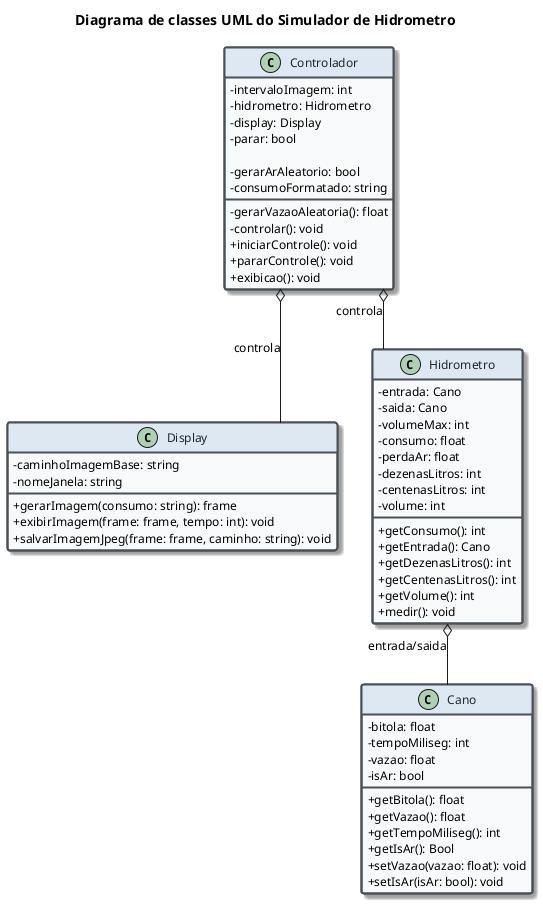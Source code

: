 @startuml

title Diagrama de classes UML do Simulador de Hidrometro

skinparam {
    ' Fonte utilizada no diagrama
    DefaultFontName "Segoe UI, Arial"
    DefaultFontSize 12
    
    ' Desativa a aparência de "desenho à mão"
    handwritten false
    
    ' Adiciona sombra aos elementos para dar profundidade
    shadowing true
    
    ' --- Configuração das Classes ---
    class {
        ' Cores
        BackgroundColor #F8F9FA
        BorderColor #495057
        BorderThickness 2

        FontName "Segoe UI, Arial"
        FontColor #212529
        FontSize 12

        HeaderBackgroundColor #DDE8F3
        HeaderFontColor #212529
        HeaderFontSize 14
        HeaderFontStyle bold
        
        ' Cantos arredondados
        RoundCorner 10
    }
    
    ' --- Configuração das Notas ---
    note {
        BackgroundColor #FFFFE0
        BorderColor #555555
    }
    
    ' --- Configuração dos Pacotes (Packages) ---
    package {
        BackgroundColor #F0F0F0
        BorderColor #AAAAAA
        BorderThickness 1
        FontStyle bold
    }
}

' --- Parâmetros de Layout ---
' Usa linhas ortogonais (retas) para um visual mais limpo
skinparam linetype ortho

' Oculta ícones de visibilidade de atributos e membros vazios
skinparam classAttributeIconSize 0
hide empty members

class Cano {
    - bitola: float
    - tempoMiliseg: int
    - vazao: float
    - isAr: bool

    + getBitola(): float
    + getVazao(): float
    + getTempoMiliseg(): int
    + getIsAr(): Bool
    + setVazao(vazao: float): void
    + setIsAr(isAr: bool): void
}

class Display {
    - caminhoImagemBase: string
    - nomeJanela: string

    + gerarImagem(consumo: string): frame
    + exibirImagem(frame: frame, tempo: int): void
    + salvarImagemJpeg(frame: frame, caminho: string): void
}

class Hidrometro {
    - entrada: Cano
    - saida: Cano
    - volumeMax: int
    - consumo: float
    - perdaAr: float
    - dezenasLitros: int
    - centenasLitros: int
    - volume: int

    + getConsumo(): int
    + getEntrada(): Cano
    + getDezenasLitros(): int
    + getCentenasLitros(): int
    + getVolume(): int
    + medir(): void
}

class Controlador {
    - intervaloImagem: int
    - hidrometro: Hidrometro
    - display: Display
    - parar: bool

    - gerarVazaoAleatoria(): float
    - gerarArAleatorio: bool
    - consumoFormatado: string
    - controlar(): void
    + iniciarControle(): void
    + pararControle(): void
    + exibicao(): void
}

'--- Relações ---
Hidrometro o-- Cano : entrada/saida
Controlador o-- Hidrometro : controla
Controlador o-- Display : controla

@enduml